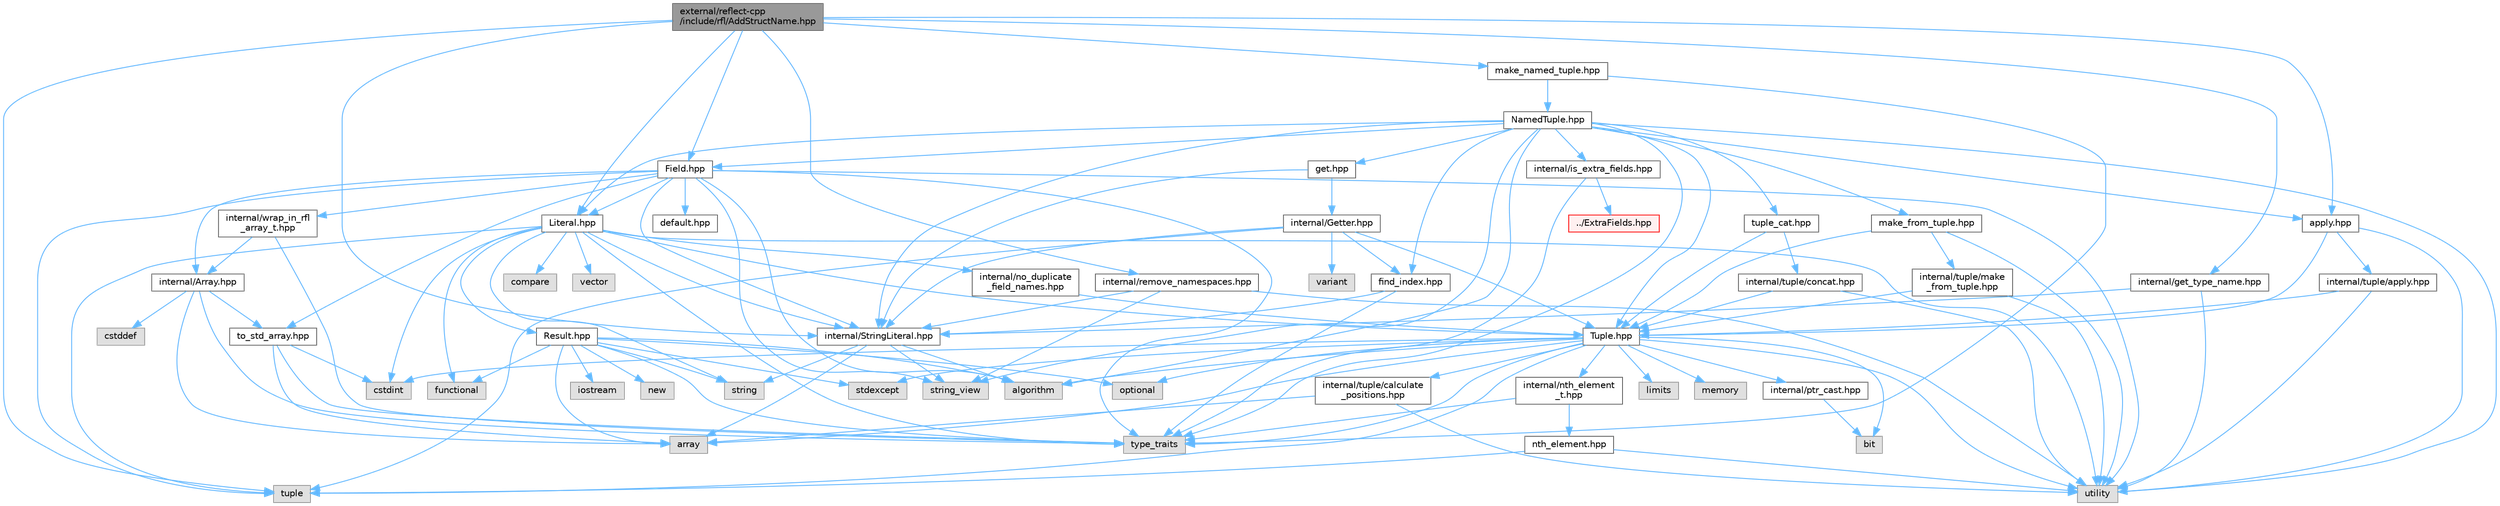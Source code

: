 digraph "external/reflect-cpp/include/rfl/AddStructName.hpp"
{
 // LATEX_PDF_SIZE
  bgcolor="transparent";
  edge [fontname=Helvetica,fontsize=10,labelfontname=Helvetica,labelfontsize=10];
  node [fontname=Helvetica,fontsize=10,shape=box,height=0.2,width=0.4];
  Node1 [id="Node000001",label="external/reflect-cpp\l/include/rfl/AddStructName.hpp",height=0.2,width=0.4,color="gray40", fillcolor="grey60", style="filled", fontcolor="black",tooltip=" "];
  Node1 -> Node2 [id="edge122_Node000001_Node000002",color="steelblue1",style="solid",tooltip=" "];
  Node2 [id="Node000002",label="tuple",height=0.2,width=0.4,color="grey60", fillcolor="#E0E0E0", style="filled",tooltip=" "];
  Node1 -> Node3 [id="edge123_Node000001_Node000003",color="steelblue1",style="solid",tooltip=" "];
  Node3 [id="Node000003",label="Field.hpp",height=0.2,width=0.4,color="grey40", fillcolor="white", style="filled",URL="$_field_8hpp.html",tooltip=" "];
  Node3 -> Node4 [id="edge124_Node000003_Node000004",color="steelblue1",style="solid",tooltip=" "];
  Node4 [id="Node000004",label="algorithm",height=0.2,width=0.4,color="grey60", fillcolor="#E0E0E0", style="filled",tooltip=" "];
  Node3 -> Node5 [id="edge125_Node000003_Node000005",color="steelblue1",style="solid",tooltip=" "];
  Node5 [id="Node000005",label="string_view",height=0.2,width=0.4,color="grey60", fillcolor="#E0E0E0", style="filled",tooltip=" "];
  Node3 -> Node2 [id="edge126_Node000003_Node000002",color="steelblue1",style="solid",tooltip=" "];
  Node3 -> Node6 [id="edge127_Node000003_Node000006",color="steelblue1",style="solid",tooltip=" "];
  Node6 [id="Node000006",label="type_traits",height=0.2,width=0.4,color="grey60", fillcolor="#E0E0E0", style="filled",tooltip=" "];
  Node3 -> Node7 [id="edge128_Node000003_Node000007",color="steelblue1",style="solid",tooltip=" "];
  Node7 [id="Node000007",label="utility",height=0.2,width=0.4,color="grey60", fillcolor="#E0E0E0", style="filled",tooltip=" "];
  Node3 -> Node8 [id="edge129_Node000003_Node000008",color="steelblue1",style="solid",tooltip=" "];
  Node8 [id="Node000008",label="Literal.hpp",height=0.2,width=0.4,color="grey40", fillcolor="white", style="filled",URL="$_literal_8hpp.html",tooltip=" "];
  Node8 -> Node9 [id="edge130_Node000008_Node000009",color="steelblue1",style="solid",tooltip=" "];
  Node9 [id="Node000009",label="compare",height=0.2,width=0.4,color="grey60", fillcolor="#E0E0E0", style="filled",tooltip=" "];
  Node8 -> Node10 [id="edge131_Node000008_Node000010",color="steelblue1",style="solid",tooltip=" "];
  Node10 [id="Node000010",label="cstdint",height=0.2,width=0.4,color="grey60", fillcolor="#E0E0E0", style="filled",tooltip=" "];
  Node8 -> Node11 [id="edge132_Node000008_Node000011",color="steelblue1",style="solid",tooltip=" "];
  Node11 [id="Node000011",label="functional",height=0.2,width=0.4,color="grey60", fillcolor="#E0E0E0", style="filled",tooltip=" "];
  Node8 -> Node12 [id="edge133_Node000008_Node000012",color="steelblue1",style="solid",tooltip=" "];
  Node12 [id="Node000012",label="string",height=0.2,width=0.4,color="grey60", fillcolor="#E0E0E0", style="filled",tooltip=" "];
  Node8 -> Node2 [id="edge134_Node000008_Node000002",color="steelblue1",style="solid",tooltip=" "];
  Node8 -> Node6 [id="edge135_Node000008_Node000006",color="steelblue1",style="solid",tooltip=" "];
  Node8 -> Node7 [id="edge136_Node000008_Node000007",color="steelblue1",style="solid",tooltip=" "];
  Node8 -> Node13 [id="edge137_Node000008_Node000013",color="steelblue1",style="solid",tooltip=" "];
  Node13 [id="Node000013",label="vector",height=0.2,width=0.4,color="grey60", fillcolor="#E0E0E0", style="filled",tooltip=" "];
  Node8 -> Node14 [id="edge138_Node000008_Node000014",color="steelblue1",style="solid",tooltip=" "];
  Node14 [id="Node000014",label="Result.hpp",height=0.2,width=0.4,color="grey40", fillcolor="white", style="filled",URL="$_result_8hpp.html",tooltip=" "];
  Node14 -> Node4 [id="edge139_Node000014_Node000004",color="steelblue1",style="solid",tooltip=" "];
  Node14 -> Node15 [id="edge140_Node000014_Node000015",color="steelblue1",style="solid",tooltip=" "];
  Node15 [id="Node000015",label="array",height=0.2,width=0.4,color="grey60", fillcolor="#E0E0E0", style="filled",tooltip=" "];
  Node14 -> Node11 [id="edge141_Node000014_Node000011",color="steelblue1",style="solid",tooltip=" "];
  Node14 -> Node16 [id="edge142_Node000014_Node000016",color="steelblue1",style="solid",tooltip=" "];
  Node16 [id="Node000016",label="iostream",height=0.2,width=0.4,color="grey60", fillcolor="#E0E0E0", style="filled",tooltip=" "];
  Node14 -> Node17 [id="edge143_Node000014_Node000017",color="steelblue1",style="solid",tooltip=" "];
  Node17 [id="Node000017",label="new",height=0.2,width=0.4,color="grey60", fillcolor="#E0E0E0", style="filled",tooltip=" "];
  Node14 -> Node18 [id="edge144_Node000014_Node000018",color="steelblue1",style="solid",tooltip=" "];
  Node18 [id="Node000018",label="optional",height=0.2,width=0.4,color="grey60", fillcolor="#E0E0E0", style="filled",tooltip=" "];
  Node14 -> Node19 [id="edge145_Node000014_Node000019",color="steelblue1",style="solid",tooltip=" "];
  Node19 [id="Node000019",label="stdexcept",height=0.2,width=0.4,color="grey60", fillcolor="#E0E0E0", style="filled",tooltip=" "];
  Node14 -> Node12 [id="edge146_Node000014_Node000012",color="steelblue1",style="solid",tooltip=" "];
  Node14 -> Node6 [id="edge147_Node000014_Node000006",color="steelblue1",style="solid",tooltip=" "];
  Node8 -> Node20 [id="edge148_Node000008_Node000020",color="steelblue1",style="solid",tooltip=" "];
  Node20 [id="Node000020",label="Tuple.hpp",height=0.2,width=0.4,color="grey40", fillcolor="white", style="filled",URL="$_tuple_8hpp.html",tooltip=" "];
  Node20 -> Node4 [id="edge149_Node000020_Node000004",color="steelblue1",style="solid",tooltip=" "];
  Node20 -> Node15 [id="edge150_Node000020_Node000015",color="steelblue1",style="solid",tooltip=" "];
  Node20 -> Node21 [id="edge151_Node000020_Node000021",color="steelblue1",style="solid",tooltip=" "];
  Node21 [id="Node000021",label="bit",height=0.2,width=0.4,color="grey60", fillcolor="#E0E0E0", style="filled",tooltip=" "];
  Node20 -> Node10 [id="edge152_Node000020_Node000010",color="steelblue1",style="solid",tooltip=" "];
  Node20 -> Node22 [id="edge153_Node000020_Node000022",color="steelblue1",style="solid",tooltip=" "];
  Node22 [id="Node000022",label="limits",height=0.2,width=0.4,color="grey60", fillcolor="#E0E0E0", style="filled",tooltip=" "];
  Node20 -> Node23 [id="edge154_Node000020_Node000023",color="steelblue1",style="solid",tooltip=" "];
  Node23 [id="Node000023",label="memory",height=0.2,width=0.4,color="grey60", fillcolor="#E0E0E0", style="filled",tooltip=" "];
  Node20 -> Node18 [id="edge155_Node000020_Node000018",color="steelblue1",style="solid",tooltip=" "];
  Node20 -> Node19 [id="edge156_Node000020_Node000019",color="steelblue1",style="solid",tooltip=" "];
  Node20 -> Node2 [id="edge157_Node000020_Node000002",color="steelblue1",style="solid",tooltip=" "];
  Node20 -> Node6 [id="edge158_Node000020_Node000006",color="steelblue1",style="solid",tooltip=" "];
  Node20 -> Node7 [id="edge159_Node000020_Node000007",color="steelblue1",style="solid",tooltip=" "];
  Node20 -> Node24 [id="edge160_Node000020_Node000024",color="steelblue1",style="solid",tooltip=" "];
  Node24 [id="Node000024",label="internal/nth_element\l_t.hpp",height=0.2,width=0.4,color="grey40", fillcolor="white", style="filled",URL="$nth__element__t_8hpp.html",tooltip=" "];
  Node24 -> Node6 [id="edge161_Node000024_Node000006",color="steelblue1",style="solid",tooltip=" "];
  Node24 -> Node25 [id="edge162_Node000024_Node000025",color="steelblue1",style="solid",tooltip=" "];
  Node25 [id="Node000025",label="nth_element.hpp",height=0.2,width=0.4,color="grey40", fillcolor="white", style="filled",URL="$nth__element_8hpp.html",tooltip=" "];
  Node25 -> Node2 [id="edge163_Node000025_Node000002",color="steelblue1",style="solid",tooltip=" "];
  Node25 -> Node7 [id="edge164_Node000025_Node000007",color="steelblue1",style="solid",tooltip=" "];
  Node20 -> Node26 [id="edge165_Node000020_Node000026",color="steelblue1",style="solid",tooltip=" "];
  Node26 [id="Node000026",label="internal/ptr_cast.hpp",height=0.2,width=0.4,color="grey40", fillcolor="white", style="filled",URL="$ptr__cast_8hpp.html",tooltip=" "];
  Node26 -> Node21 [id="edge166_Node000026_Node000021",color="steelblue1",style="solid",tooltip=" "];
  Node20 -> Node27 [id="edge167_Node000020_Node000027",color="steelblue1",style="solid",tooltip=" "];
  Node27 [id="Node000027",label="internal/tuple/calculate\l_positions.hpp",height=0.2,width=0.4,color="grey40", fillcolor="white", style="filled",URL="$calculate__positions_8hpp.html",tooltip=" "];
  Node27 -> Node15 [id="edge168_Node000027_Node000015",color="steelblue1",style="solid",tooltip=" "];
  Node27 -> Node7 [id="edge169_Node000027_Node000007",color="steelblue1",style="solid",tooltip=" "];
  Node8 -> Node28 [id="edge170_Node000008_Node000028",color="steelblue1",style="solid",tooltip=" "];
  Node28 [id="Node000028",label="internal/StringLiteral.hpp",height=0.2,width=0.4,color="grey40", fillcolor="white", style="filled",URL="$_string_literal_8hpp.html",tooltip=" "];
  Node28 -> Node4 [id="edge171_Node000028_Node000004",color="steelblue1",style="solid",tooltip=" "];
  Node28 -> Node15 [id="edge172_Node000028_Node000015",color="steelblue1",style="solid",tooltip=" "];
  Node28 -> Node12 [id="edge173_Node000028_Node000012",color="steelblue1",style="solid",tooltip=" "];
  Node28 -> Node5 [id="edge174_Node000028_Node000005",color="steelblue1",style="solid",tooltip=" "];
  Node8 -> Node29 [id="edge175_Node000008_Node000029",color="steelblue1",style="solid",tooltip=" "];
  Node29 [id="Node000029",label="internal/no_duplicate\l_field_names.hpp",height=0.2,width=0.4,color="grey40", fillcolor="white", style="filled",URL="$no__duplicate__field__names_8hpp.html",tooltip=" "];
  Node29 -> Node20 [id="edge176_Node000029_Node000020",color="steelblue1",style="solid",tooltip=" "];
  Node3 -> Node30 [id="edge177_Node000003_Node000030",color="steelblue1",style="solid",tooltip=" "];
  Node30 [id="Node000030",label="default.hpp",height=0.2,width=0.4,color="grey40", fillcolor="white", style="filled",URL="$default_8hpp.html",tooltip=" "];
  Node3 -> Node31 [id="edge178_Node000003_Node000031",color="steelblue1",style="solid",tooltip=" "];
  Node31 [id="Node000031",label="internal/Array.hpp",height=0.2,width=0.4,color="grey40", fillcolor="white", style="filled",URL="$_array_8hpp.html",tooltip=" "];
  Node31 -> Node15 [id="edge179_Node000031_Node000015",color="steelblue1",style="solid",tooltip=" "];
  Node31 -> Node32 [id="edge180_Node000031_Node000032",color="steelblue1",style="solid",tooltip=" "];
  Node32 [id="Node000032",label="cstddef",height=0.2,width=0.4,color="grey60", fillcolor="#E0E0E0", style="filled",tooltip=" "];
  Node31 -> Node6 [id="edge181_Node000031_Node000006",color="steelblue1",style="solid",tooltip=" "];
  Node31 -> Node33 [id="edge182_Node000031_Node000033",color="steelblue1",style="solid",tooltip=" "];
  Node33 [id="Node000033",label="to_std_array.hpp",height=0.2,width=0.4,color="grey40", fillcolor="white", style="filled",URL="$to__std__array_8hpp.html",tooltip=" "];
  Node33 -> Node15 [id="edge183_Node000033_Node000015",color="steelblue1",style="solid",tooltip=" "];
  Node33 -> Node10 [id="edge184_Node000033_Node000010",color="steelblue1",style="solid",tooltip=" "];
  Node33 -> Node6 [id="edge185_Node000033_Node000006",color="steelblue1",style="solid",tooltip=" "];
  Node3 -> Node28 [id="edge186_Node000003_Node000028",color="steelblue1",style="solid",tooltip=" "];
  Node3 -> Node33 [id="edge187_Node000003_Node000033",color="steelblue1",style="solid",tooltip=" "];
  Node3 -> Node34 [id="edge188_Node000003_Node000034",color="steelblue1",style="solid",tooltip=" "];
  Node34 [id="Node000034",label="internal/wrap_in_rfl\l_array_t.hpp",height=0.2,width=0.4,color="grey40", fillcolor="white", style="filled",URL="$wrap__in__rfl__array__t_8hpp.html",tooltip=" "];
  Node34 -> Node6 [id="edge189_Node000034_Node000006",color="steelblue1",style="solid",tooltip=" "];
  Node34 -> Node31 [id="edge190_Node000034_Node000031",color="steelblue1",style="solid",tooltip=" "];
  Node1 -> Node8 [id="edge191_Node000001_Node000008",color="steelblue1",style="solid",tooltip=" "];
  Node1 -> Node35 [id="edge192_Node000001_Node000035",color="steelblue1",style="solid",tooltip=" "];
  Node35 [id="Node000035",label="apply.hpp",height=0.2,width=0.4,color="grey40", fillcolor="white", style="filled",URL="$apply_8hpp.html",tooltip=" "];
  Node35 -> Node7 [id="edge193_Node000035_Node000007",color="steelblue1",style="solid",tooltip=" "];
  Node35 -> Node20 [id="edge194_Node000035_Node000020",color="steelblue1",style="solid",tooltip=" "];
  Node35 -> Node36 [id="edge195_Node000035_Node000036",color="steelblue1",style="solid",tooltip=" "];
  Node36 [id="Node000036",label="internal/tuple/apply.hpp",height=0.2,width=0.4,color="grey40", fillcolor="white", style="filled",URL="$internal_2tuple_2apply_8hpp.html",tooltip=" "];
  Node36 -> Node7 [id="edge196_Node000036_Node000007",color="steelblue1",style="solid",tooltip=" "];
  Node36 -> Node20 [id="edge197_Node000036_Node000020",color="steelblue1",style="solid",tooltip=" "];
  Node1 -> Node28 [id="edge198_Node000001_Node000028",color="steelblue1",style="solid",tooltip=" "];
  Node1 -> Node37 [id="edge199_Node000001_Node000037",color="steelblue1",style="solid",tooltip=" "];
  Node37 [id="Node000037",label="internal/get_type_name.hpp",height=0.2,width=0.4,color="grey40", fillcolor="white", style="filled",URL="$get__type__name_8hpp.html",tooltip=" "];
  Node37 -> Node7 [id="edge200_Node000037_Node000007",color="steelblue1",style="solid",tooltip=" "];
  Node37 -> Node28 [id="edge201_Node000037_Node000028",color="steelblue1",style="solid",tooltip=" "];
  Node1 -> Node38 [id="edge202_Node000001_Node000038",color="steelblue1",style="solid",tooltip=" "];
  Node38 [id="Node000038",label="internal/remove_namespaces.hpp",height=0.2,width=0.4,color="grey40", fillcolor="white", style="filled",URL="$remove__namespaces_8hpp.html",tooltip=" "];
  Node38 -> Node5 [id="edge203_Node000038_Node000005",color="steelblue1",style="solid",tooltip=" "];
  Node38 -> Node7 [id="edge204_Node000038_Node000007",color="steelblue1",style="solid",tooltip=" "];
  Node38 -> Node28 [id="edge205_Node000038_Node000028",color="steelblue1",style="solid",tooltip=" "];
  Node1 -> Node39 [id="edge206_Node000001_Node000039",color="steelblue1",style="solid",tooltip=" "];
  Node39 [id="Node000039",label="make_named_tuple.hpp",height=0.2,width=0.4,color="grey40", fillcolor="white", style="filled",URL="$make__named__tuple_8hpp.html",tooltip=" "];
  Node39 -> Node6 [id="edge207_Node000039_Node000006",color="steelblue1",style="solid",tooltip=" "];
  Node39 -> Node40 [id="edge208_Node000039_Node000040",color="steelblue1",style="solid",tooltip=" "];
  Node40 [id="Node000040",label="NamedTuple.hpp",height=0.2,width=0.4,color="grey40", fillcolor="white", style="filled",URL="$_named_tuple_8hpp.html",tooltip=" "];
  Node40 -> Node4 [id="edge209_Node000040_Node000004",color="steelblue1",style="solid",tooltip=" "];
  Node40 -> Node5 [id="edge210_Node000040_Node000005",color="steelblue1",style="solid",tooltip=" "];
  Node40 -> Node6 [id="edge211_Node000040_Node000006",color="steelblue1",style="solid",tooltip=" "];
  Node40 -> Node7 [id="edge212_Node000040_Node000007",color="steelblue1",style="solid",tooltip=" "];
  Node40 -> Node3 [id="edge213_Node000040_Node000003",color="steelblue1",style="solid",tooltip=" "];
  Node40 -> Node8 [id="edge214_Node000040_Node000008",color="steelblue1",style="solid",tooltip=" "];
  Node40 -> Node20 [id="edge215_Node000040_Node000020",color="steelblue1",style="solid",tooltip=" "];
  Node40 -> Node35 [id="edge216_Node000040_Node000035",color="steelblue1",style="solid",tooltip=" "];
  Node40 -> Node41 [id="edge217_Node000040_Node000041",color="steelblue1",style="solid",tooltip=" "];
  Node41 [id="Node000041",label="get.hpp",height=0.2,width=0.4,color="grey40", fillcolor="white", style="filled",URL="$get_8hpp.html",tooltip=" "];
  Node41 -> Node42 [id="edge218_Node000041_Node000042",color="steelblue1",style="solid",tooltip=" "];
  Node42 [id="Node000042",label="internal/Getter.hpp",height=0.2,width=0.4,color="grey40", fillcolor="white", style="filled",URL="$_getter_8hpp.html",tooltip=" "];
  Node42 -> Node2 [id="edge219_Node000042_Node000002",color="steelblue1",style="solid",tooltip=" "];
  Node42 -> Node43 [id="edge220_Node000042_Node000043",color="steelblue1",style="solid",tooltip=" "];
  Node43 [id="Node000043",label="variant",height=0.2,width=0.4,color="grey60", fillcolor="#E0E0E0", style="filled",tooltip=" "];
  Node42 -> Node20 [id="edge221_Node000042_Node000020",color="steelblue1",style="solid",tooltip=" "];
  Node42 -> Node28 [id="edge222_Node000042_Node000028",color="steelblue1",style="solid",tooltip=" "];
  Node42 -> Node44 [id="edge223_Node000042_Node000044",color="steelblue1",style="solid",tooltip=" "];
  Node44 [id="Node000044",label="find_index.hpp",height=0.2,width=0.4,color="grey40", fillcolor="white", style="filled",URL="$find__index_8hpp.html",tooltip=" "];
  Node44 -> Node6 [id="edge224_Node000044_Node000006",color="steelblue1",style="solid",tooltip=" "];
  Node44 -> Node28 [id="edge225_Node000044_Node000028",color="steelblue1",style="solid",tooltip=" "];
  Node41 -> Node28 [id="edge226_Node000041_Node000028",color="steelblue1",style="solid",tooltip=" "];
  Node40 -> Node28 [id="edge227_Node000040_Node000028",color="steelblue1",style="solid",tooltip=" "];
  Node40 -> Node44 [id="edge228_Node000040_Node000044",color="steelblue1",style="solid",tooltip=" "];
  Node40 -> Node45 [id="edge229_Node000040_Node000045",color="steelblue1",style="solid",tooltip=" "];
  Node45 [id="Node000045",label="internal/is_extra_fields.hpp",height=0.2,width=0.4,color="grey40", fillcolor="white", style="filled",URL="$is__extra__fields_8hpp.html",tooltip=" "];
  Node45 -> Node6 [id="edge230_Node000045_Node000006",color="steelblue1",style="solid",tooltip=" "];
  Node45 -> Node46 [id="edge231_Node000045_Node000046",color="steelblue1",style="solid",tooltip=" "];
  Node46 [id="Node000046",label="../ExtraFields.hpp",height=0.2,width=0.4,color="red", fillcolor="#FFF0F0", style="filled",URL="$_extra_fields_8hpp.html",tooltip=" "];
  Node40 -> Node48 [id="edge232_Node000040_Node000048",color="steelblue1",style="solid",tooltip=" "];
  Node48 [id="Node000048",label="make_from_tuple.hpp",height=0.2,width=0.4,color="grey40", fillcolor="white", style="filled",URL="$make__from__tuple_8hpp.html",tooltip=" "];
  Node48 -> Node7 [id="edge233_Node000048_Node000007",color="steelblue1",style="solid",tooltip=" "];
  Node48 -> Node20 [id="edge234_Node000048_Node000020",color="steelblue1",style="solid",tooltip=" "];
  Node48 -> Node49 [id="edge235_Node000048_Node000049",color="steelblue1",style="solid",tooltip=" "];
  Node49 [id="Node000049",label="internal/tuple/make\l_from_tuple.hpp",height=0.2,width=0.4,color="grey40", fillcolor="white", style="filled",URL="$internal_2tuple_2make__from__tuple_8hpp.html",tooltip=" "];
  Node49 -> Node7 [id="edge236_Node000049_Node000007",color="steelblue1",style="solid",tooltip=" "];
  Node49 -> Node20 [id="edge237_Node000049_Node000020",color="steelblue1",style="solid",tooltip=" "];
  Node40 -> Node50 [id="edge238_Node000040_Node000050",color="steelblue1",style="solid",tooltip=" "];
  Node50 [id="Node000050",label="tuple_cat.hpp",height=0.2,width=0.4,color="grey40", fillcolor="white", style="filled",URL="$tuple__cat_8hpp.html",tooltip=" "];
  Node50 -> Node20 [id="edge239_Node000050_Node000020",color="steelblue1",style="solid",tooltip=" "];
  Node50 -> Node51 [id="edge240_Node000050_Node000051",color="steelblue1",style="solid",tooltip=" "];
  Node51 [id="Node000051",label="internal/tuple/concat.hpp",height=0.2,width=0.4,color="grey40", fillcolor="white", style="filled",URL="$concat_8hpp.html",tooltip=" "];
  Node51 -> Node7 [id="edge241_Node000051_Node000007",color="steelblue1",style="solid",tooltip=" "];
  Node51 -> Node20 [id="edge242_Node000051_Node000020",color="steelblue1",style="solid",tooltip=" "];
}
